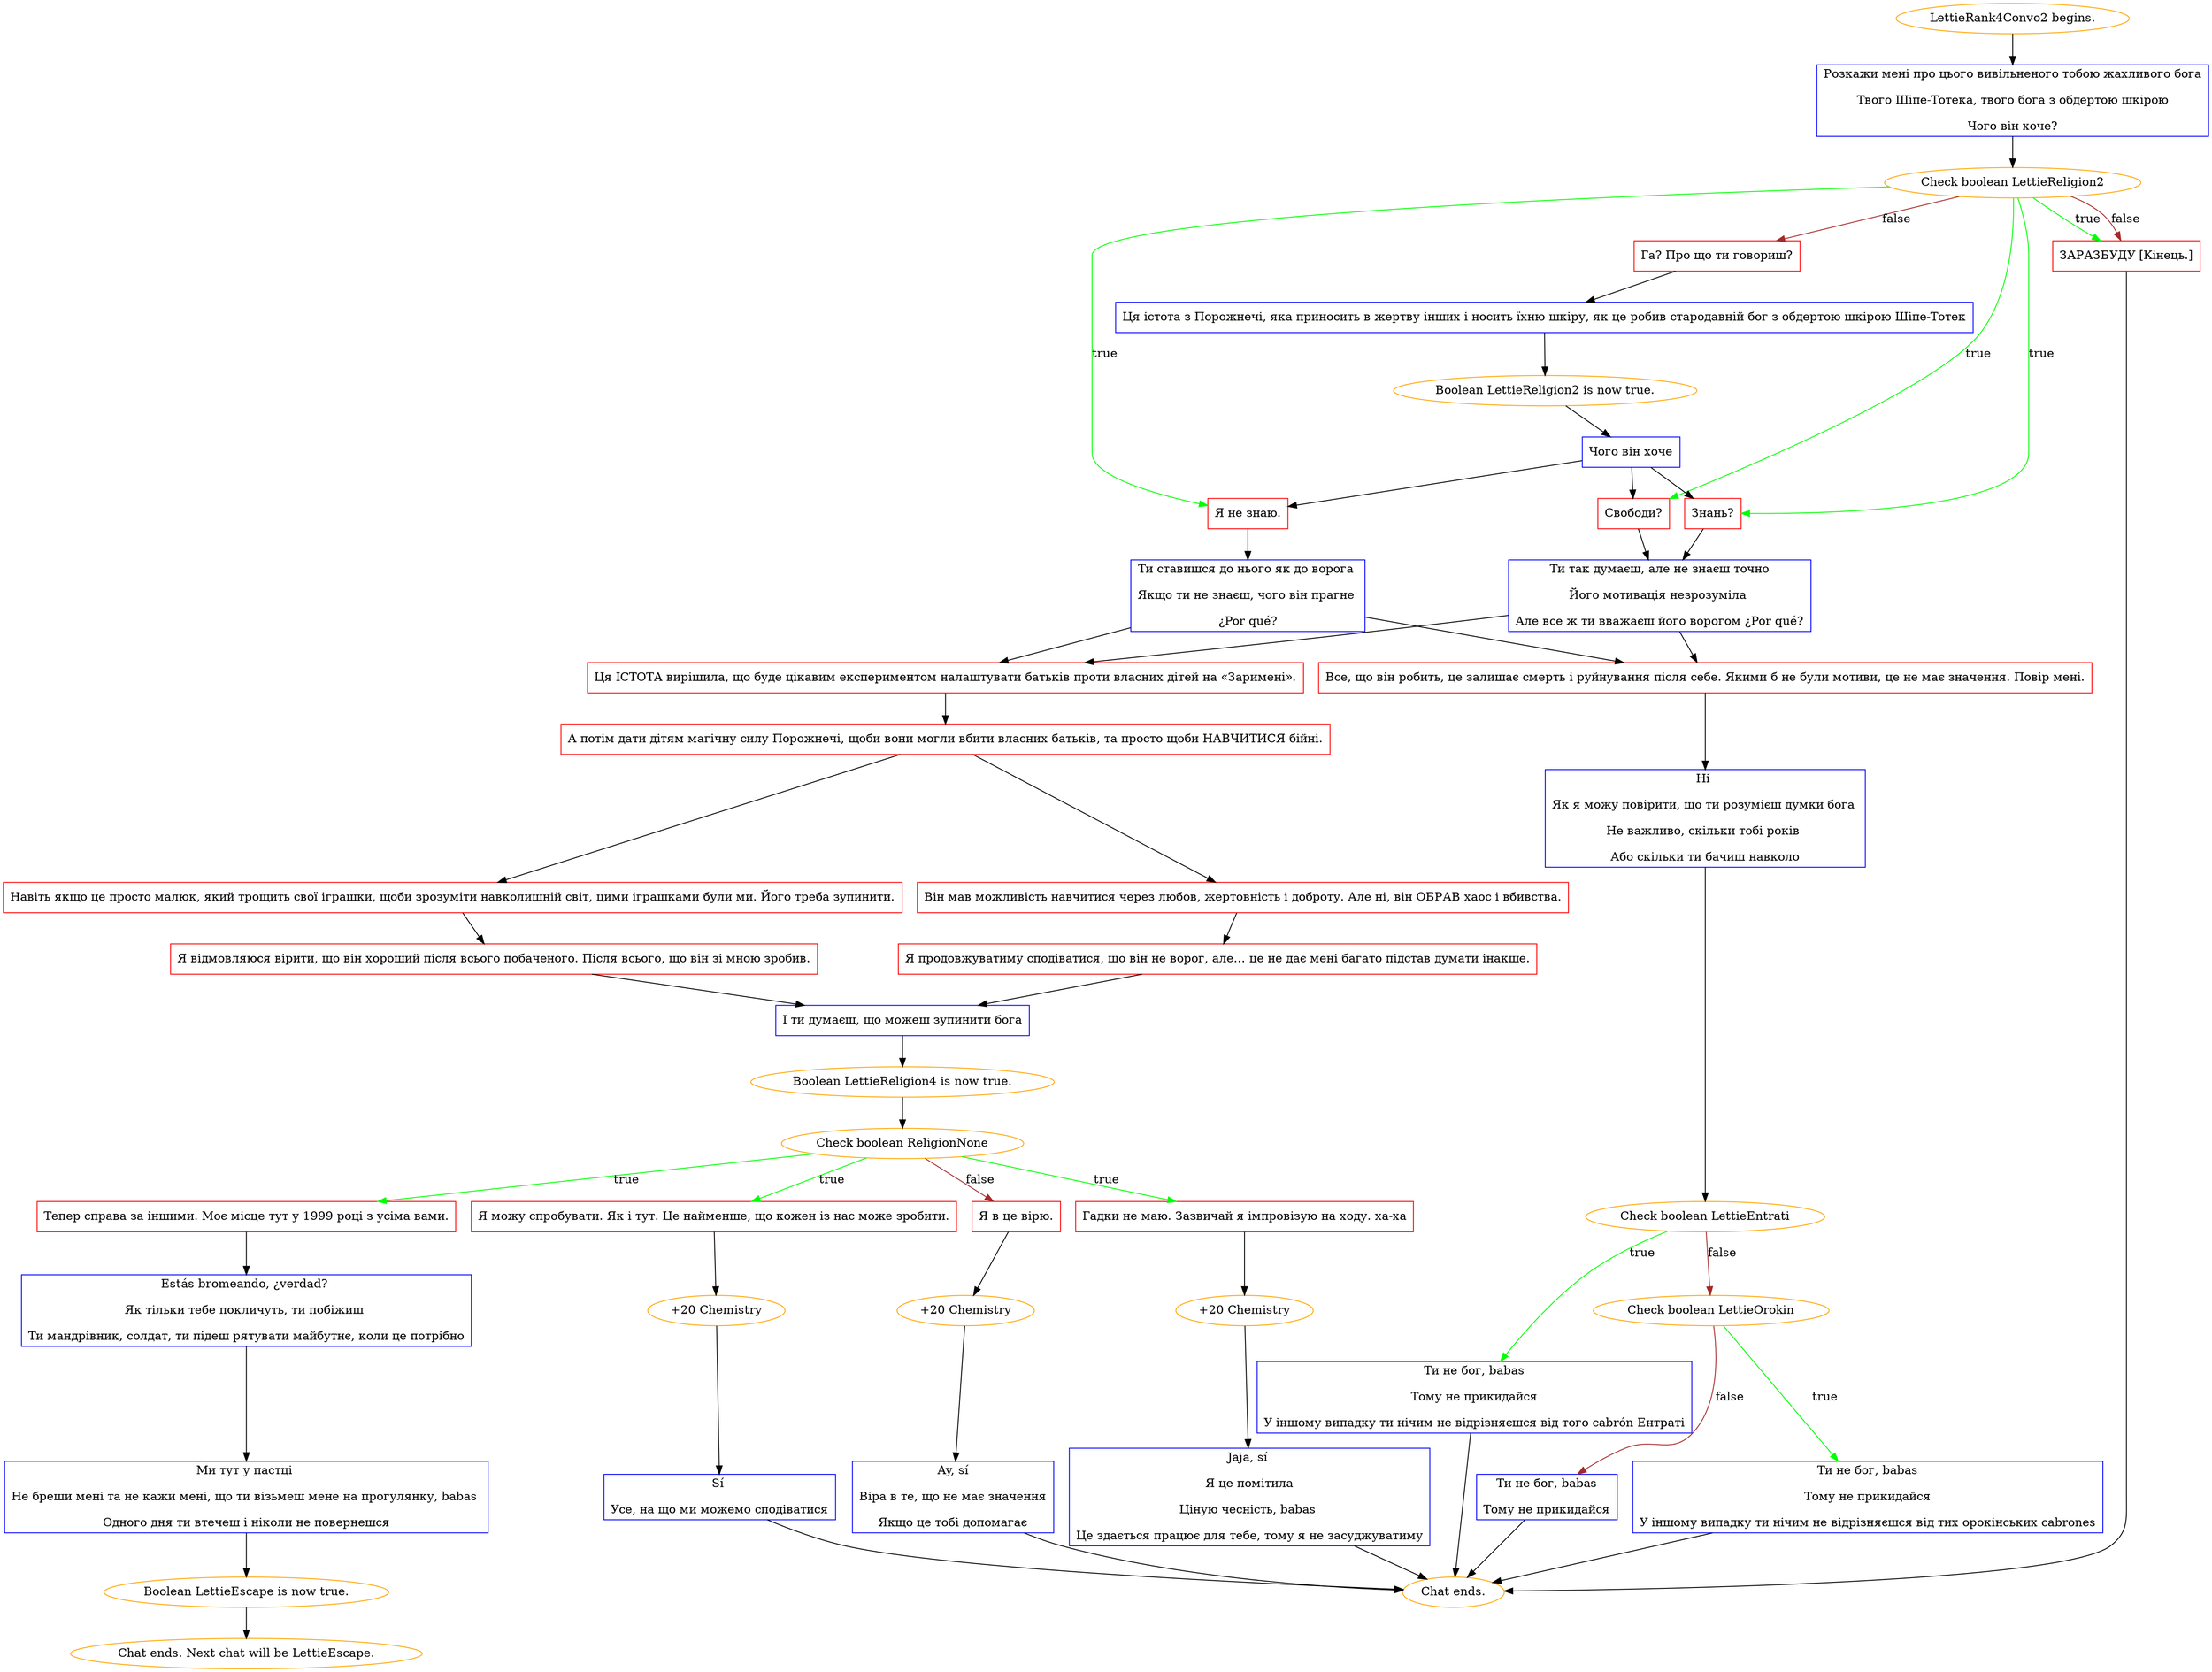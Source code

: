 digraph {
	"LettieRank4Convo2 begins." [color=orange];
		"LettieRank4Convo2 begins." -> j1889263050;
	j1889263050 [label="Розкажи мені про цього вивільненого тобою жахливого бога
Твого Шіпе-Тотека, твого бога з обдертою шкірою
Чого він хоче?",shape=box,color=blue];
		j1889263050 -> j1356677054;
	j1356677054 [label="Check boolean LettieReligion2",color=orange];
		j1356677054 -> j3650184036 [label=true,color=green];
		j1356677054 -> j1121803375 [label=true,color=green];
		j1356677054 -> j2274284591 [label=true,color=green];
		j1356677054 -> j1700633926 [label=true,color=green];
		j1356677054 -> j2102116770 [label=false,color=brown];
		j1356677054 -> j1700633926 [label=false,color=brown];
	j3650184036 [label="Свободи?",shape=box,color=red];
		j3650184036 -> j1658643420;
	j1121803375 [label="Знань?",shape=box,color=red];
		j1121803375 -> j1658643420;
	j2274284591 [label="Я не знаю.",shape=box,color=red];
		j2274284591 -> j782139218;
	j1700633926 [label="ЗАРАЗБУДУ [Кінець.]",shape=box,color=red];
		j1700633926 -> "Chat ends.";
	j2102116770 [label="Га? Про що ти говориш?",shape=box,color=red];
		j2102116770 -> j3566619653;
	j1658643420 [label="Ти так думаєш, але не знаєш точно
Його мотивація незрозуміла 
Але все ж ти вважаєш його ворогом ¿Por qué?",shape=box,color=blue];
		j1658643420 -> j2102612446;
		j1658643420 -> j3522550426;
	j782139218 [label="Ти ставишся до нього як до ворога 
Якщо ти не знаєш, чого він прагне 
¿Por qué?",shape=box,color=blue];
		j782139218 -> j2102612446;
		j782139218 -> j3522550426;
	"Chat ends." [color=orange];
	j3566619653 [label="Ця істота з Порожнечі, яка приносить в жертву інших і носить їхню шкіру, як це робив стародавній бог з обдертою шкірою Шіпе-Тотек",shape=box,color=blue];
		j3566619653 -> j1942019216;
	j2102612446 [label="Ця ІСТОТА вирішила, що буде цікавим експериментом налаштувати батьків проти власних дітей на «Заримені».",shape=box,color=red];
		j2102612446 -> j3263133381;
	j3522550426 [label="Все, що він робить, це залишає смерть і руйнування після себе. Якими б не були мотиви, це не має значення. Повір мені.",shape=box,color=red];
		j3522550426 -> j2035834479;
	j1942019216 [label="Boolean LettieReligion2 is now true.",color=orange];
		j1942019216 -> j2062884579;
	j3263133381 [label="А потім дати дітям магічну силу Порожнечі, щоби вони могли вбити власних батьків, та просто щоби НАВЧИТИСЯ бійні.",shape=box,color=red];
		j3263133381 -> j1514501513;
		j3263133381 -> j1369861130;
	j2035834479 [label="Ні 
Як я можу повірити, що ти розумієш думки бога 
Не важливо, скільки тобі років 
Або скільки ти бачиш навколо",shape=box,color=blue];
		j2035834479 -> j2154935428;
	j2062884579 [label="Чого він хоче",shape=box,color=blue];
		j2062884579 -> j3650184036;
		j2062884579 -> j1121803375;
		j2062884579 -> j2274284591;
	j1514501513 [label="Він мав можливість навчитися через любов, жертовність і доброту. Але ні, він ОБРАВ хаос і вбивства.",shape=box,color=red];
		j1514501513 -> j1374040890;
	j1369861130 [label="Навіть якщо це просто малюк, який трощить свої іграшки, щоби зрозуміти навколишній світ, цими іграшками були ми. Його треба зупинити.",shape=box,color=red];
		j1369861130 -> j120624458;
	j2154935428 [label="Check boolean LettieEntrati",color=orange];
		j2154935428 -> j2309963263 [label=true,color=green];
		j2154935428 -> j2834367091 [label=false,color=brown];
	j1374040890 [label="Я продовжуватиму сподіватися, що він не ворог, але… це не дає мені багато підстав думати інакше.",shape=box,color=red];
		j1374040890 -> j1617926274;
	j120624458 [label="Я відмовляюся вірити, що він хороший після всього побаченого. Після всього, що він зі мною зробив.",shape=box,color=red];
		j120624458 -> j1617926274;
	j2309963263 [label="Ти не бог, babas
Тому не прикидайся
У іншому випадку ти нічим не відрізняєшся від того cabrón Ентраті",shape=box,color=blue];
		j2309963263 -> "Chat ends.";
	j2834367091 [label="Check boolean LettieOrokin",color=orange];
		j2834367091 -> j3797428400 [label=true,color=green];
		j2834367091 -> j1460653899 [label=false,color=brown];
	j1617926274 [label="І ти думаєш, що можеш зупинити бога",shape=box,color=blue];
		j1617926274 -> j1724044313;
	j3797428400 [label="Ти не бог, babas
Тому не прикидайся
У іншому випадку ти нічим не відрізняєшся від тих орокінських cabrones",shape=box,color=blue];
		j3797428400 -> "Chat ends.";
	j1460653899 [label="Ти не бог, babas
Тому не прикидайся",shape=box,color=blue];
		j1460653899 -> "Chat ends.";
	j1724044313 [label="Boolean LettieReligion4 is now true.",color=orange];
		j1724044313 -> j4029075512;
	j4029075512 [label="Check boolean ReligionNone",color=orange];
		j4029075512 -> j2630890613 [label=true,color=green];
		j4029075512 -> j867900041 [label=true,color=green];
		j4029075512 -> j1983556521 [label=true,color=green];
		j4029075512 -> j2300492229 [label=false,color=brown];
	j2630890613 [label="Гадки не маю. Зазвичай я імпровізую на ходу. ха-ха",shape=box,color=red];
		j2630890613 -> j2705400298;
	j867900041 [label="Я можу спробувати. Як і тут. Це найменше, що кожен із нас може зробити.",shape=box,color=red];
		j867900041 -> j265076893;
	j1983556521 [label="Тепер справа за іншими. Моє місце тут у 1999 році з усіма вами.",shape=box,color=red];
		j1983556521 -> j3952540686;
	j2300492229 [label="Я в це вірю.",shape=box,color=red];
		j2300492229 -> j2583469354;
	j2705400298 [label="+20 Chemistry",color=orange];
		j2705400298 -> j2125643273;
	j265076893 [label="+20 Chemistry",color=orange];
		j265076893 -> j1384980059;
	j3952540686 [label="Estás bromeando, ¿verdad? 
Як тільки тебе покличуть, ти побіжиш 
Ти мандрівник, солдат, ти підеш рятувати майбутнє, коли це потрібно",shape=box,color=blue];
		j3952540686 -> j4171645330;
	j2583469354 [label="+20 Chemistry",color=orange];
		j2583469354 -> j1969318053;
	j2125643273 [label="Jaja, sí 
Я це помітила
Ціную чесність, babas 
Це здається працює для тебе, тому я не засуджуватиму",shape=box,color=blue];
		j2125643273 -> "Chat ends.";
	j1384980059 [label="Sí 
Усе, на що ми можемо сподіватися",shape=box,color=blue];
		j1384980059 -> "Chat ends.";
	j4171645330 [label="Ми тут у пастці 
Не бреши мені та не кажи мені, що ти візьмеш мене на прогулянку, babas 
Одного дня ти втечеш і ніколи не повернешся",shape=box,color=blue];
		j4171645330 -> j1464801759;
	j1969318053 [label="Ay, sí
Віра в те, що не має значення
Якщо це тобі допомагає",shape=box,color=blue];
		j1969318053 -> "Chat ends.";
	j1464801759 [label="Boolean LettieEscape is now true.",color=orange];
		j1464801759 -> "Chat ends. Next chat will be LettieEscape.";
	"Chat ends. Next chat will be LettieEscape." [color=orange];
}